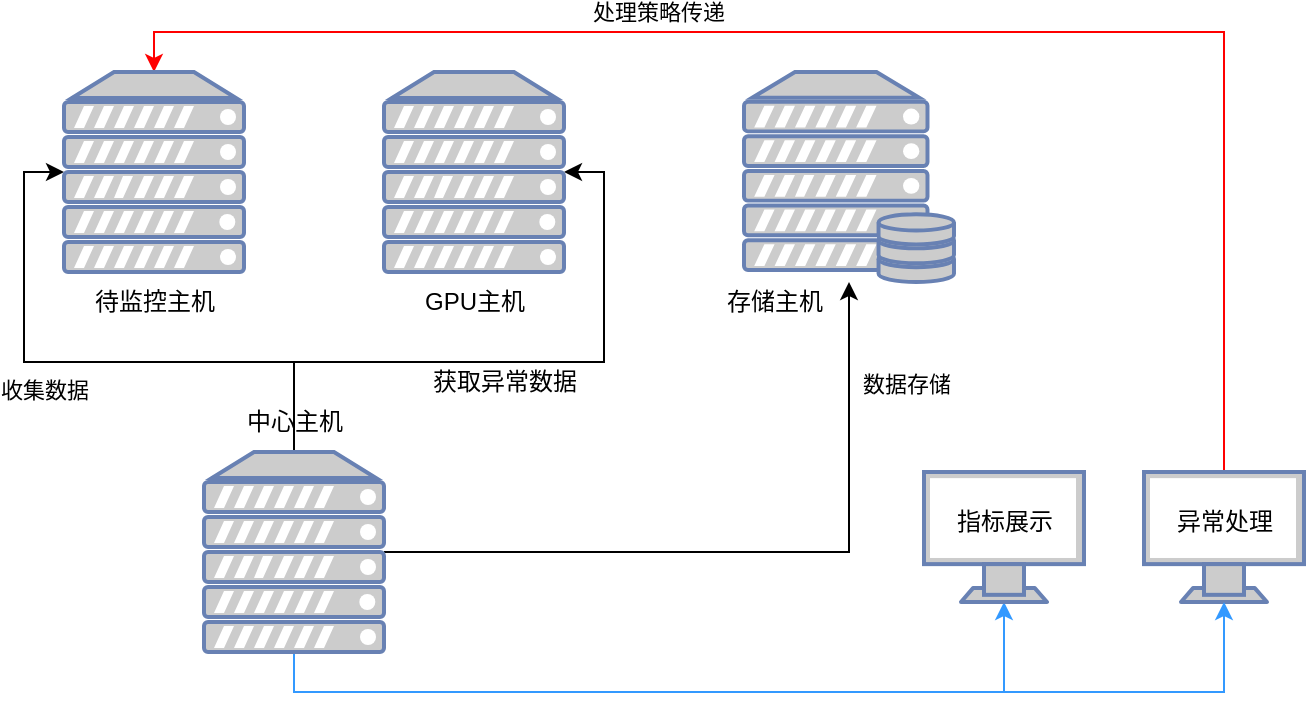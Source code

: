 <mxfile version="21.7.1" type="github">
  <diagram name="第 1 页" id="8RlSk1Tyo_QDvThtbTEH">
    <mxGraphModel dx="1379" dy="751" grid="1" gridSize="10" guides="1" tooltips="1" connect="1" arrows="1" fold="1" page="1" pageScale="1" pageWidth="827" pageHeight="1169" math="0" shadow="0">
      <root>
        <mxCell id="0" />
        <mxCell id="1" parent="0" />
        <mxCell id="G30NgRmQydbwYXesfuQm-26" style="edgeStyle=orthogonalEdgeStyle;rounded=0;orthogonalLoop=1;jettySize=auto;html=1;exitX=0.5;exitY=0;exitDx=0;exitDy=0;exitPerimeter=0;entryX=0.5;entryY=0;entryDx=0;entryDy=0;entryPerimeter=0;strokeColor=#ff0000;" parent="1" source="G30NgRmQydbwYXesfuQm-23" target="G30NgRmQydbwYXesfuQm-5" edge="1">
          <mxGeometry relative="1" as="geometry" />
        </mxCell>
        <mxCell id="G30NgRmQydbwYXesfuQm-27" value="处理策略传递" style="edgeLabel;html=1;align=center;verticalAlign=middle;resizable=0;points=[];" parent="G30NgRmQydbwYXesfuQm-26" vertex="1" connectable="0">
          <mxGeometry x="0.298" y="-2" relative="1" as="geometry">
            <mxPoint y="-8" as="offset" />
          </mxGeometry>
        </mxCell>
        <mxCell id="G30NgRmQydbwYXesfuQm-23" value="" style="fontColor=#0066CC;verticalAlign=top;verticalLabelPosition=bottom;labelPosition=center;align=center;html=1;outlineConnect=0;fillColor=#CCCCCC;strokeColor=#6881B3;gradientColor=none;gradientDirection=north;strokeWidth=2;shape=mxgraph.networks.monitor;" parent="1" vertex="1">
          <mxGeometry x="640" y="280" width="80" height="65" as="geometry" />
        </mxCell>
        <mxCell id="G30NgRmQydbwYXesfuQm-7" style="edgeStyle=orthogonalEdgeStyle;rounded=0;orthogonalLoop=1;jettySize=auto;html=1;exitX=0.5;exitY=0;exitDx=0;exitDy=0;exitPerimeter=0;entryX=0;entryY=0.5;entryDx=0;entryDy=0;entryPerimeter=0;" parent="1" source="G30NgRmQydbwYXesfuQm-1" target="G30NgRmQydbwYXesfuQm-5" edge="1">
          <mxGeometry relative="1" as="geometry" />
        </mxCell>
        <mxCell id="G30NgRmQydbwYXesfuQm-8" value="收集数据" style="edgeLabel;html=1;align=center;verticalAlign=middle;resizable=0;points=[];" parent="G30NgRmQydbwYXesfuQm-7" vertex="1" connectable="0">
          <mxGeometry x="0.232" relative="1" as="geometry">
            <mxPoint x="10" y="15" as="offset" />
          </mxGeometry>
        </mxCell>
        <mxCell id="G30NgRmQydbwYXesfuQm-11" style="edgeStyle=orthogonalEdgeStyle;rounded=0;orthogonalLoop=1;jettySize=auto;html=1;exitX=0.5;exitY=0;exitDx=0;exitDy=0;exitPerimeter=0;entryX=1;entryY=0.5;entryDx=0;entryDy=0;entryPerimeter=0;" parent="1" source="G30NgRmQydbwYXesfuQm-1" target="G30NgRmQydbwYXesfuQm-9" edge="1">
          <mxGeometry relative="1" as="geometry" />
        </mxCell>
        <mxCell id="G30NgRmQydbwYXesfuQm-15" style="edgeStyle=orthogonalEdgeStyle;rounded=0;orthogonalLoop=1;jettySize=auto;html=1;exitX=1;exitY=0.5;exitDx=0;exitDy=0;exitPerimeter=0;" parent="1" source="G30NgRmQydbwYXesfuQm-1" target="G30NgRmQydbwYXesfuQm-14" edge="1">
          <mxGeometry relative="1" as="geometry" />
        </mxCell>
        <mxCell id="G30NgRmQydbwYXesfuQm-16" value="数据存储" style="edgeLabel;html=1;align=center;verticalAlign=middle;resizable=0;points=[];" parent="G30NgRmQydbwYXesfuQm-15" vertex="1" connectable="0">
          <mxGeometry x="0.777" y="3" relative="1" as="geometry">
            <mxPoint x="31" y="10" as="offset" />
          </mxGeometry>
        </mxCell>
        <mxCell id="G30NgRmQydbwYXesfuQm-24" style="edgeStyle=orthogonalEdgeStyle;rounded=0;orthogonalLoop=1;jettySize=auto;html=1;exitX=0.5;exitY=1;exitDx=0;exitDy=0;exitPerimeter=0;entryX=0.5;entryY=1;entryDx=0;entryDy=0;entryPerimeter=0;strokeColor=#3399FF;" parent="1" source="G30NgRmQydbwYXesfuQm-1" target="G30NgRmQydbwYXesfuQm-13" edge="1">
          <mxGeometry relative="1" as="geometry" />
        </mxCell>
        <mxCell id="G30NgRmQydbwYXesfuQm-25" style="edgeStyle=orthogonalEdgeStyle;rounded=0;orthogonalLoop=1;jettySize=auto;html=1;exitX=0.5;exitY=1;exitDx=0;exitDy=0;exitPerimeter=0;entryX=0.5;entryY=1;entryDx=0;entryDy=0;entryPerimeter=0;strokeColor=#3399FF;" parent="1" source="G30NgRmQydbwYXesfuQm-1" target="G30NgRmQydbwYXesfuQm-23" edge="1">
          <mxGeometry relative="1" as="geometry" />
        </mxCell>
        <mxCell id="G30NgRmQydbwYXesfuQm-1" value="" style="fontColor=#0066CC;verticalAlign=top;verticalLabelPosition=bottom;labelPosition=center;align=center;html=1;outlineConnect=0;fillColor=#CCCCCC;strokeColor=#6881B3;gradientColor=none;gradientDirection=north;strokeWidth=2;shape=mxgraph.networks.server;" parent="1" vertex="1">
          <mxGeometry x="170" y="270" width="90" height="100" as="geometry" />
        </mxCell>
        <mxCell id="G30NgRmQydbwYXesfuQm-2" value="中心主机" style="text;html=1;align=center;verticalAlign=middle;resizable=0;points=[];autosize=1;strokeColor=none;fillColor=none;" parent="1" vertex="1">
          <mxGeometry x="180" y="240" width="70" height="30" as="geometry" />
        </mxCell>
        <mxCell id="G30NgRmQydbwYXesfuQm-5" value="" style="fontColor=#0066CC;verticalAlign=top;verticalLabelPosition=bottom;labelPosition=center;align=center;html=1;outlineConnect=0;fillColor=#CCCCCC;strokeColor=#6881B3;gradientColor=none;gradientDirection=north;strokeWidth=2;shape=mxgraph.networks.server;" parent="1" vertex="1">
          <mxGeometry x="100" y="80" width="90" height="100" as="geometry" />
        </mxCell>
        <mxCell id="G30NgRmQydbwYXesfuQm-6" value="待监控主机" style="text;html=1;align=center;verticalAlign=middle;resizable=0;points=[];autosize=1;strokeColor=none;fillColor=none;" parent="1" vertex="1">
          <mxGeometry x="105" y="180" width="80" height="30" as="geometry" />
        </mxCell>
        <mxCell id="G30NgRmQydbwYXesfuQm-9" value="" style="fontColor=#0066CC;verticalAlign=top;verticalLabelPosition=bottom;labelPosition=center;align=center;html=1;outlineConnect=0;fillColor=#CCCCCC;strokeColor=#6881B3;gradientColor=none;gradientDirection=north;strokeWidth=2;shape=mxgraph.networks.server;" parent="1" vertex="1">
          <mxGeometry x="260" y="80" width="90" height="100" as="geometry" />
        </mxCell>
        <mxCell id="G30NgRmQydbwYXesfuQm-10" value="GPU主机" style="text;html=1;align=center;verticalAlign=middle;resizable=0;points=[];autosize=1;strokeColor=none;fillColor=none;" parent="1" vertex="1">
          <mxGeometry x="270" y="180" width="70" height="30" as="geometry" />
        </mxCell>
        <mxCell id="G30NgRmQydbwYXesfuQm-12" value="获取异常数据" style="text;html=1;align=center;verticalAlign=middle;resizable=0;points=[];autosize=1;strokeColor=none;fillColor=none;" parent="1" vertex="1">
          <mxGeometry x="270" y="220" width="100" height="30" as="geometry" />
        </mxCell>
        <mxCell id="G30NgRmQydbwYXesfuQm-13" value="" style="fontColor=#0066CC;verticalAlign=top;verticalLabelPosition=bottom;labelPosition=center;align=center;html=1;outlineConnect=0;fillColor=#CCCCCC;strokeColor=#6881B3;gradientColor=none;gradientDirection=north;strokeWidth=2;shape=mxgraph.networks.monitor;" parent="1" vertex="1">
          <mxGeometry x="530" y="280" width="80" height="65" as="geometry" />
        </mxCell>
        <mxCell id="G30NgRmQydbwYXesfuQm-14" value="" style="fontColor=#0066CC;verticalAlign=top;verticalLabelPosition=bottom;labelPosition=center;align=center;html=1;outlineConnect=0;fillColor=#CCCCCC;strokeColor=#6881B3;gradientColor=none;gradientDirection=north;strokeWidth=2;shape=mxgraph.networks.server_storage;" parent="1" vertex="1">
          <mxGeometry x="440" y="80" width="105" height="105" as="geometry" />
        </mxCell>
        <mxCell id="G30NgRmQydbwYXesfuQm-17" value="存储主机" style="text;html=1;align=center;verticalAlign=middle;resizable=0;points=[];autosize=1;strokeColor=none;fillColor=none;" parent="1" vertex="1">
          <mxGeometry x="420" y="180" width="70" height="30" as="geometry" />
        </mxCell>
        <mxCell id="G30NgRmQydbwYXesfuQm-21" value="指标展示" style="text;html=1;align=center;verticalAlign=middle;resizable=0;points=[];autosize=1;strokeColor=none;fillColor=none;" parent="1" vertex="1">
          <mxGeometry x="535" y="290" width="70" height="30" as="geometry" />
        </mxCell>
        <mxCell id="G30NgRmQydbwYXesfuQm-22" value="异常处理" style="text;html=1;align=center;verticalAlign=middle;resizable=0;points=[];autosize=1;strokeColor=none;fillColor=none;" parent="1" vertex="1">
          <mxGeometry x="645" y="290" width="70" height="30" as="geometry" />
        </mxCell>
      </root>
    </mxGraphModel>
  </diagram>
</mxfile>
